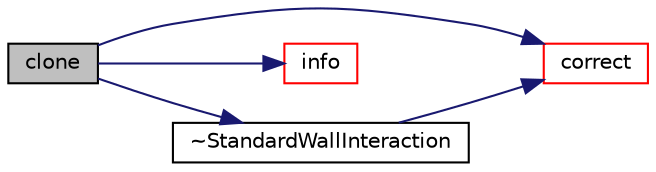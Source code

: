 digraph "clone"
{
  bgcolor="transparent";
  edge [fontname="Helvetica",fontsize="10",labelfontname="Helvetica",labelfontsize="10"];
  node [fontname="Helvetica",fontsize="10",shape=record];
  rankdir="LR";
  Node1 [label="clone",height=0.2,width=0.4,color="black", fillcolor="grey75", style="filled", fontcolor="black"];
  Node1 -> Node2 [color="midnightblue",fontsize="10",style="solid",fontname="Helvetica"];
  Node2 [label="correct",height=0.2,width=0.4,color="red",URL="$a02515.html#aa1b559cf24cdec3d37b45e290079352d",tooltip="Apply velocity correction. "];
  Node1 -> Node3 [color="midnightblue",fontsize="10",style="solid",fontname="Helvetica"];
  Node3 [label="info",height=0.2,width=0.4,color="red",URL="$a02515.html#a535c2aef67becff77ed292ab0eceb44c",tooltip="Write patch interaction info to stream. "];
  Node1 -> Node4 [color="midnightblue",fontsize="10",style="solid",fontname="Helvetica"];
  Node4 [label="~StandardWallInteraction",height=0.2,width=0.4,color="black",URL="$a02515.html#ac39b1dc8048acec3da1bbeff86b37aff",tooltip="Destructor. "];
  Node4 -> Node2 [color="midnightblue",fontsize="10",style="solid",fontname="Helvetica"];
}
